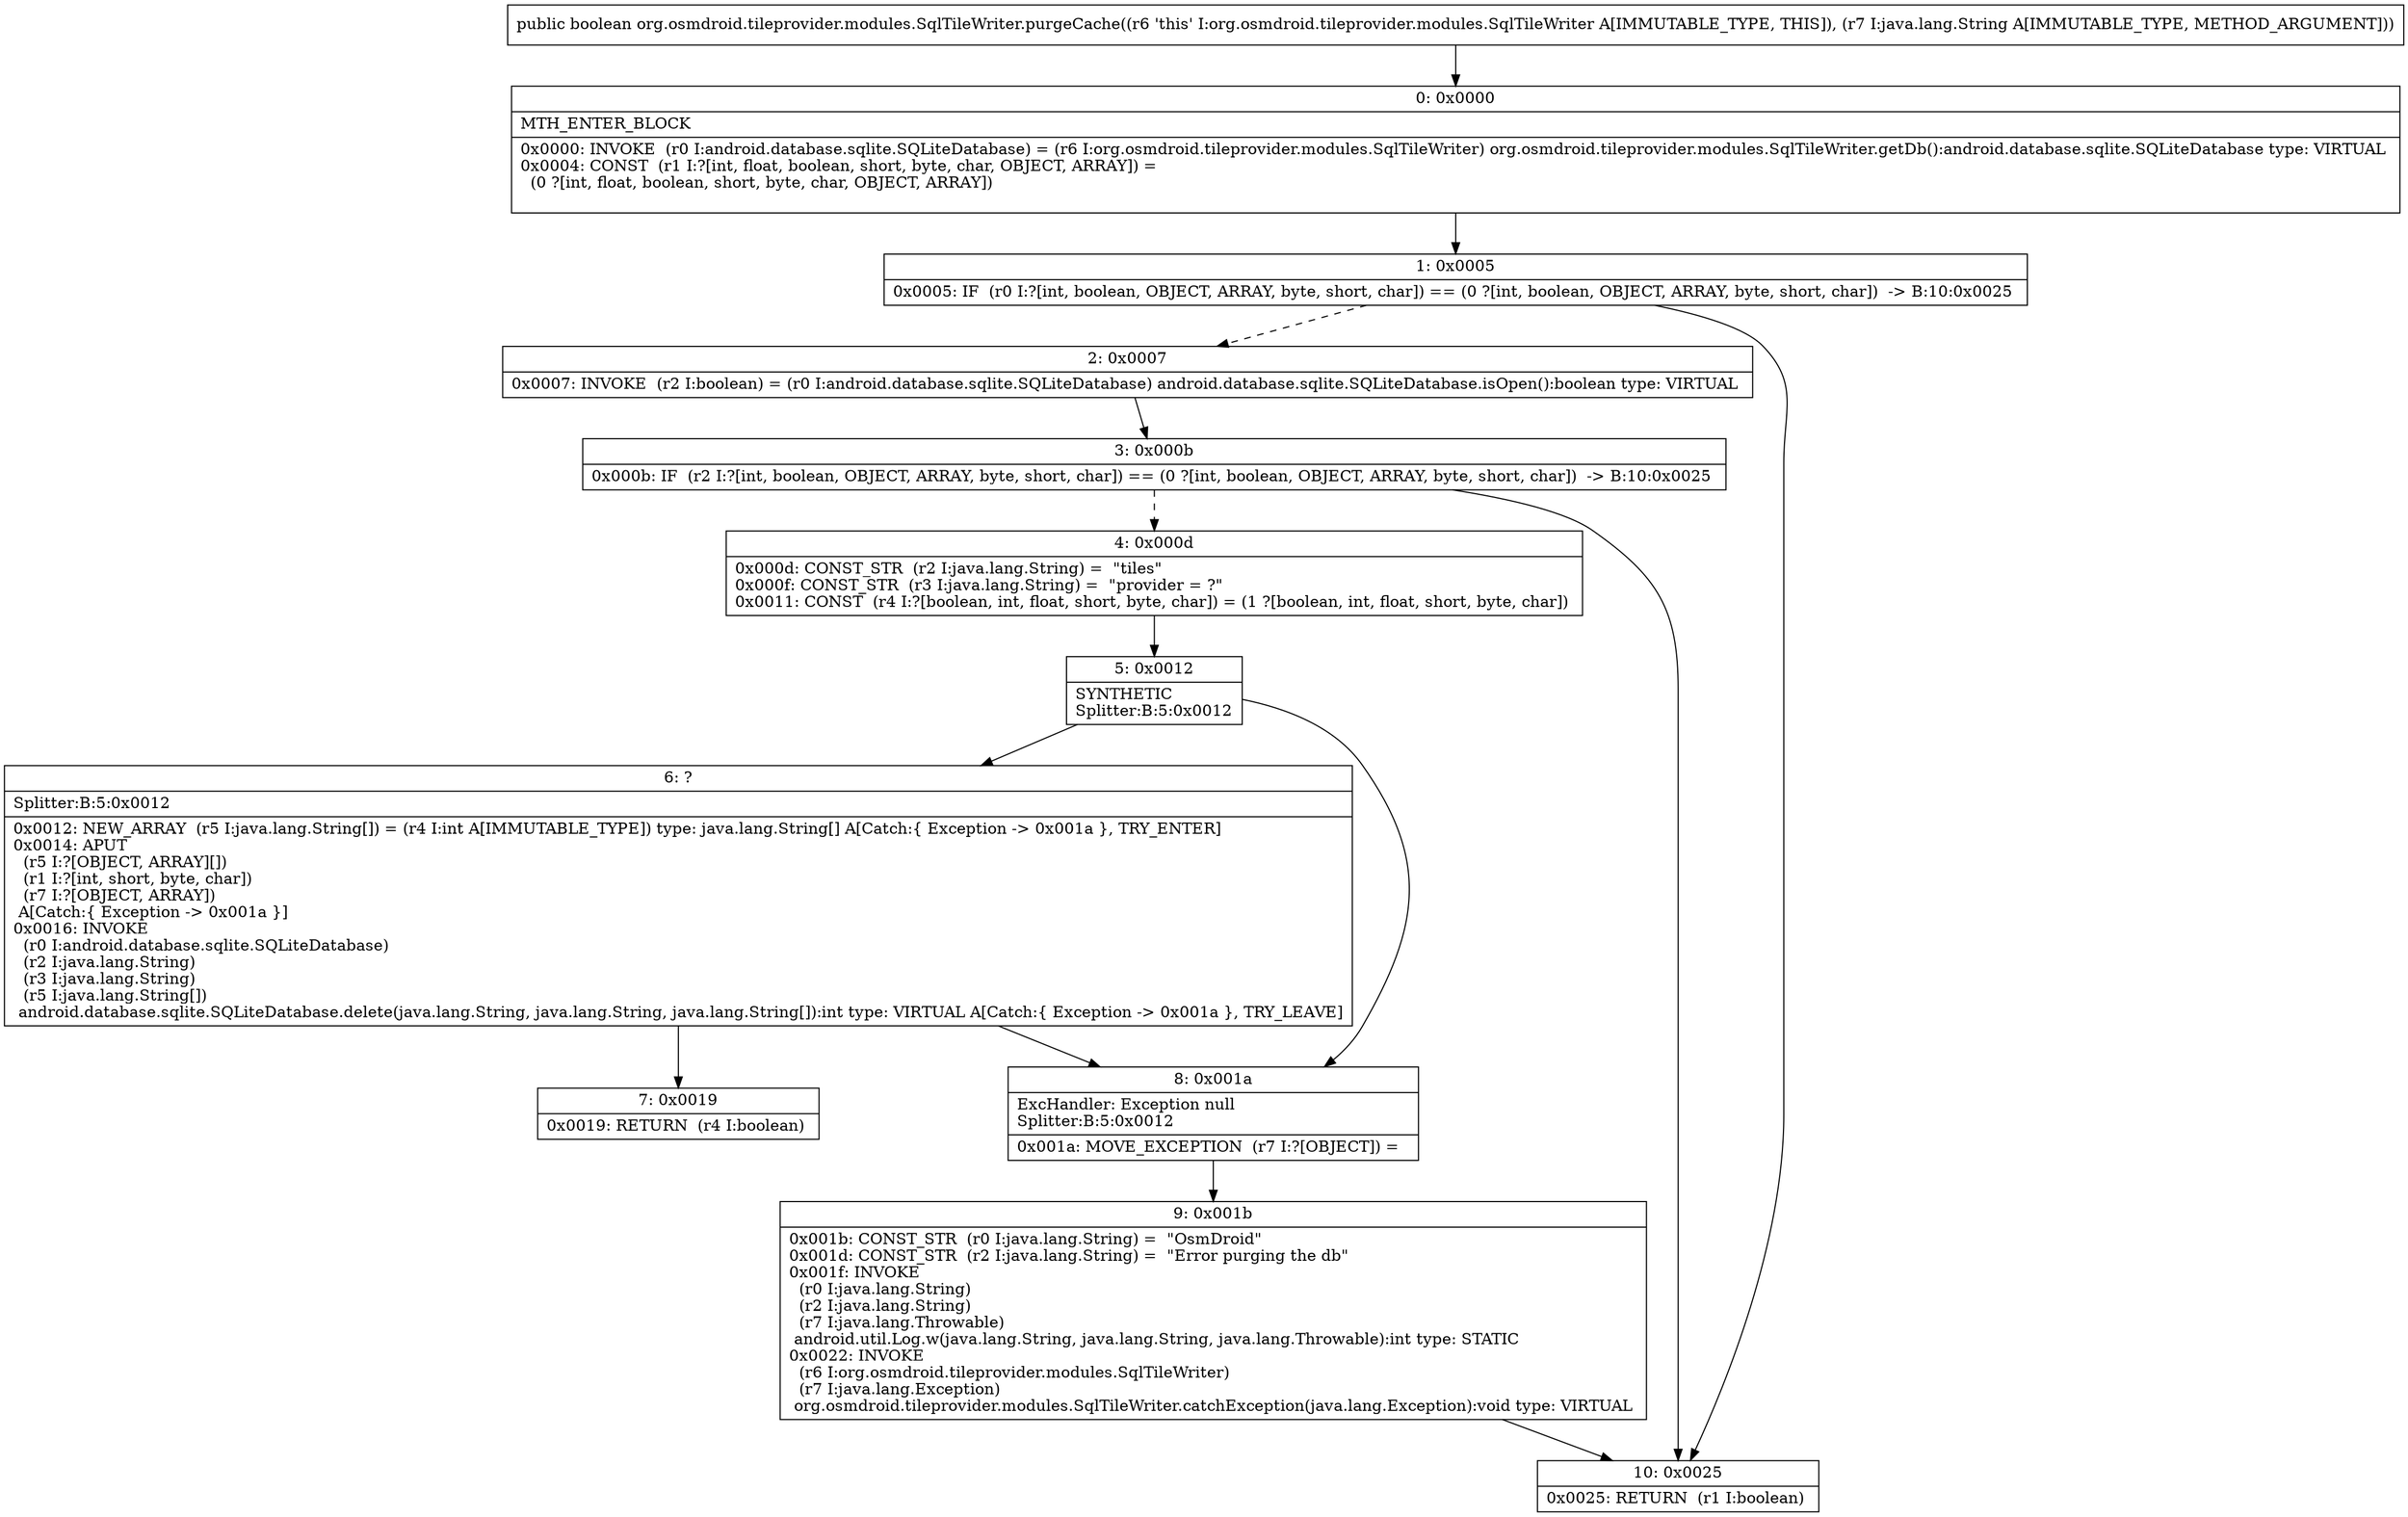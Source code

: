 digraph "CFG fororg.osmdroid.tileprovider.modules.SqlTileWriter.purgeCache(Ljava\/lang\/String;)Z" {
Node_0 [shape=record,label="{0\:\ 0x0000|MTH_ENTER_BLOCK\l|0x0000: INVOKE  (r0 I:android.database.sqlite.SQLiteDatabase) = (r6 I:org.osmdroid.tileprovider.modules.SqlTileWriter) org.osmdroid.tileprovider.modules.SqlTileWriter.getDb():android.database.sqlite.SQLiteDatabase type: VIRTUAL \l0x0004: CONST  (r1 I:?[int, float, boolean, short, byte, char, OBJECT, ARRAY]) = \l  (0 ?[int, float, boolean, short, byte, char, OBJECT, ARRAY])\l \l}"];
Node_1 [shape=record,label="{1\:\ 0x0005|0x0005: IF  (r0 I:?[int, boolean, OBJECT, ARRAY, byte, short, char]) == (0 ?[int, boolean, OBJECT, ARRAY, byte, short, char])  \-\> B:10:0x0025 \l}"];
Node_2 [shape=record,label="{2\:\ 0x0007|0x0007: INVOKE  (r2 I:boolean) = (r0 I:android.database.sqlite.SQLiteDatabase) android.database.sqlite.SQLiteDatabase.isOpen():boolean type: VIRTUAL \l}"];
Node_3 [shape=record,label="{3\:\ 0x000b|0x000b: IF  (r2 I:?[int, boolean, OBJECT, ARRAY, byte, short, char]) == (0 ?[int, boolean, OBJECT, ARRAY, byte, short, char])  \-\> B:10:0x0025 \l}"];
Node_4 [shape=record,label="{4\:\ 0x000d|0x000d: CONST_STR  (r2 I:java.lang.String) =  \"tiles\" \l0x000f: CONST_STR  (r3 I:java.lang.String) =  \"provider = ?\" \l0x0011: CONST  (r4 I:?[boolean, int, float, short, byte, char]) = (1 ?[boolean, int, float, short, byte, char]) \l}"];
Node_5 [shape=record,label="{5\:\ 0x0012|SYNTHETIC\lSplitter:B:5:0x0012\l}"];
Node_6 [shape=record,label="{6\:\ ?|Splitter:B:5:0x0012\l|0x0012: NEW_ARRAY  (r5 I:java.lang.String[]) = (r4 I:int A[IMMUTABLE_TYPE]) type: java.lang.String[] A[Catch:\{ Exception \-\> 0x001a \}, TRY_ENTER]\l0x0014: APUT  \l  (r5 I:?[OBJECT, ARRAY][])\l  (r1 I:?[int, short, byte, char])\l  (r7 I:?[OBJECT, ARRAY])\l A[Catch:\{ Exception \-\> 0x001a \}]\l0x0016: INVOKE  \l  (r0 I:android.database.sqlite.SQLiteDatabase)\l  (r2 I:java.lang.String)\l  (r3 I:java.lang.String)\l  (r5 I:java.lang.String[])\l android.database.sqlite.SQLiteDatabase.delete(java.lang.String, java.lang.String, java.lang.String[]):int type: VIRTUAL A[Catch:\{ Exception \-\> 0x001a \}, TRY_LEAVE]\l}"];
Node_7 [shape=record,label="{7\:\ 0x0019|0x0019: RETURN  (r4 I:boolean) \l}"];
Node_8 [shape=record,label="{8\:\ 0x001a|ExcHandler: Exception null\lSplitter:B:5:0x0012\l|0x001a: MOVE_EXCEPTION  (r7 I:?[OBJECT]) =  \l}"];
Node_9 [shape=record,label="{9\:\ 0x001b|0x001b: CONST_STR  (r0 I:java.lang.String) =  \"OsmDroid\" \l0x001d: CONST_STR  (r2 I:java.lang.String) =  \"Error purging the db\" \l0x001f: INVOKE  \l  (r0 I:java.lang.String)\l  (r2 I:java.lang.String)\l  (r7 I:java.lang.Throwable)\l android.util.Log.w(java.lang.String, java.lang.String, java.lang.Throwable):int type: STATIC \l0x0022: INVOKE  \l  (r6 I:org.osmdroid.tileprovider.modules.SqlTileWriter)\l  (r7 I:java.lang.Exception)\l org.osmdroid.tileprovider.modules.SqlTileWriter.catchException(java.lang.Exception):void type: VIRTUAL \l}"];
Node_10 [shape=record,label="{10\:\ 0x0025|0x0025: RETURN  (r1 I:boolean) \l}"];
MethodNode[shape=record,label="{public boolean org.osmdroid.tileprovider.modules.SqlTileWriter.purgeCache((r6 'this' I:org.osmdroid.tileprovider.modules.SqlTileWriter A[IMMUTABLE_TYPE, THIS]), (r7 I:java.lang.String A[IMMUTABLE_TYPE, METHOD_ARGUMENT])) }"];
MethodNode -> Node_0;
Node_0 -> Node_1;
Node_1 -> Node_2[style=dashed];
Node_1 -> Node_10;
Node_2 -> Node_3;
Node_3 -> Node_4[style=dashed];
Node_3 -> Node_10;
Node_4 -> Node_5;
Node_5 -> Node_6;
Node_5 -> Node_8;
Node_6 -> Node_7;
Node_6 -> Node_8;
Node_8 -> Node_9;
Node_9 -> Node_10;
}


